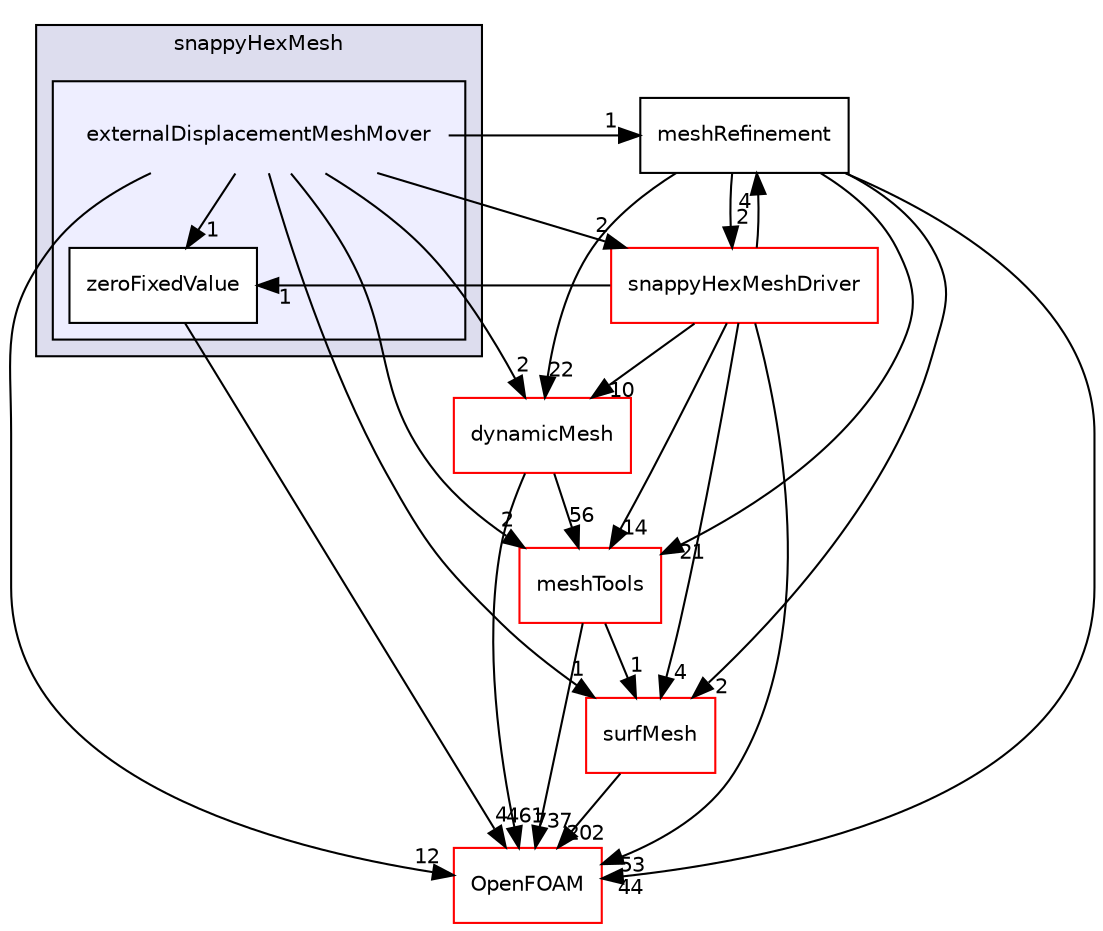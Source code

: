 digraph "src/mesh/snappyHexMesh/externalDisplacementMeshMover" {
  bgcolor=transparent;
  compound=true
  node [ fontsize="10", fontname="Helvetica"];
  edge [ labelfontsize="10", labelfontname="Helvetica"];
  subgraph clusterdir_b8488229094ef0b4d530549afea57c74 {
    graph [ bgcolor="#ddddee", pencolor="black", label="snappyHexMesh" fontname="Helvetica", fontsize="10", URL="dir_b8488229094ef0b4d530549afea57c74.html"]
  subgraph clusterdir_f4c152d6f66387c0ffa38473b68db86b {
    graph [ bgcolor="#eeeeff", pencolor="black", label="" URL="dir_f4c152d6f66387c0ffa38473b68db86b.html"];
    dir_f4c152d6f66387c0ffa38473b68db86b [shape=plaintext label="externalDisplacementMeshMover"];
    dir_60af0f88b43715a1fa80fe697fbc9bf5 [shape=box label="zeroFixedValue" color="black" fillcolor="white" style="filled" URL="dir_60af0f88b43715a1fa80fe697fbc9bf5.html"];
  }
  }
  dir_8ccce68d8eb6c31356e7a13ae3680829 [shape=box label="meshRefinement" URL="dir_8ccce68d8eb6c31356e7a13ae3680829.html"];
  dir_0a88fe22feb23ce5f078a04a1df67721 [shape=box label="surfMesh" color="red" URL="dir_0a88fe22feb23ce5f078a04a1df67721.html"];
  dir_ae30ad0bef50cf391b24c614251bb9fd [shape=box label="meshTools" color="red" URL="dir_ae30ad0bef50cf391b24c614251bb9fd.html"];
  dir_63742796c427c97a292c80f7db71da36 [shape=box label="dynamicMesh" color="red" URL="dir_63742796c427c97a292c80f7db71da36.html"];
  dir_c5473ff19b20e6ec4dfe5c310b3778a8 [shape=box label="OpenFOAM" color="red" URL="dir_c5473ff19b20e6ec4dfe5c310b3778a8.html"];
  dir_d9970e8864166451edb16d942f904562 [shape=box label="snappyHexMeshDriver" color="red" URL="dir_d9970e8864166451edb16d942f904562.html"];
  dir_8ccce68d8eb6c31356e7a13ae3680829->dir_0a88fe22feb23ce5f078a04a1df67721 [headlabel="2", labeldistance=1.5 headhref="dir_001736_002685.html"];
  dir_8ccce68d8eb6c31356e7a13ae3680829->dir_ae30ad0bef50cf391b24c614251bb9fd [headlabel="21", labeldistance=1.5 headhref="dir_001736_001746.html"];
  dir_8ccce68d8eb6c31356e7a13ae3680829->dir_63742796c427c97a292c80f7db71da36 [headlabel="22", labeldistance=1.5 headhref="dir_001736_000802.html"];
  dir_8ccce68d8eb6c31356e7a13ae3680829->dir_c5473ff19b20e6ec4dfe5c310b3778a8 [headlabel="44", labeldistance=1.5 headhref="dir_001736_001892.html"];
  dir_8ccce68d8eb6c31356e7a13ae3680829->dir_d9970e8864166451edb16d942f904562 [headlabel="2", labeldistance=1.5 headhref="dir_001736_001740.html"];
  dir_0a88fe22feb23ce5f078a04a1df67721->dir_c5473ff19b20e6ec4dfe5c310b3778a8 [headlabel="202", labeldistance=1.5 headhref="dir_002685_001892.html"];
  dir_ae30ad0bef50cf391b24c614251bb9fd->dir_0a88fe22feb23ce5f078a04a1df67721 [headlabel="1", labeldistance=1.5 headhref="dir_001746_002685.html"];
  dir_ae30ad0bef50cf391b24c614251bb9fd->dir_c5473ff19b20e6ec4dfe5c310b3778a8 [headlabel="737", labeldistance=1.5 headhref="dir_001746_001892.html"];
  dir_63742796c427c97a292c80f7db71da36->dir_ae30ad0bef50cf391b24c614251bb9fd [headlabel="56", labeldistance=1.5 headhref="dir_000802_001746.html"];
  dir_63742796c427c97a292c80f7db71da36->dir_c5473ff19b20e6ec4dfe5c310b3778a8 [headlabel="461", labeldistance=1.5 headhref="dir_000802_001892.html"];
  dir_f4c152d6f66387c0ffa38473b68db86b->dir_8ccce68d8eb6c31356e7a13ae3680829 [headlabel="1", labeldistance=1.5 headhref="dir_001734_001736.html"];
  dir_f4c152d6f66387c0ffa38473b68db86b->dir_0a88fe22feb23ce5f078a04a1df67721 [headlabel="1", labeldistance=1.5 headhref="dir_001734_002685.html"];
  dir_f4c152d6f66387c0ffa38473b68db86b->dir_ae30ad0bef50cf391b24c614251bb9fd [headlabel="2", labeldistance=1.5 headhref="dir_001734_001746.html"];
  dir_f4c152d6f66387c0ffa38473b68db86b->dir_63742796c427c97a292c80f7db71da36 [headlabel="2", labeldistance=1.5 headhref="dir_001734_000802.html"];
  dir_f4c152d6f66387c0ffa38473b68db86b->dir_c5473ff19b20e6ec4dfe5c310b3778a8 [headlabel="12", labeldistance=1.5 headhref="dir_001734_001892.html"];
  dir_f4c152d6f66387c0ffa38473b68db86b->dir_d9970e8864166451edb16d942f904562 [headlabel="2", labeldistance=1.5 headhref="dir_001734_001740.html"];
  dir_f4c152d6f66387c0ffa38473b68db86b->dir_60af0f88b43715a1fa80fe697fbc9bf5 [headlabel="1", labeldistance=1.5 headhref="dir_001734_001735.html"];
  dir_d9970e8864166451edb16d942f904562->dir_8ccce68d8eb6c31356e7a13ae3680829 [headlabel="4", labeldistance=1.5 headhref="dir_001740_001736.html"];
  dir_d9970e8864166451edb16d942f904562->dir_0a88fe22feb23ce5f078a04a1df67721 [headlabel="4", labeldistance=1.5 headhref="dir_001740_002685.html"];
  dir_d9970e8864166451edb16d942f904562->dir_ae30ad0bef50cf391b24c614251bb9fd [headlabel="14", labeldistance=1.5 headhref="dir_001740_001746.html"];
  dir_d9970e8864166451edb16d942f904562->dir_63742796c427c97a292c80f7db71da36 [headlabel="10", labeldistance=1.5 headhref="dir_001740_000802.html"];
  dir_d9970e8864166451edb16d942f904562->dir_c5473ff19b20e6ec4dfe5c310b3778a8 [headlabel="53", labeldistance=1.5 headhref="dir_001740_001892.html"];
  dir_d9970e8864166451edb16d942f904562->dir_60af0f88b43715a1fa80fe697fbc9bf5 [headlabel="1", labeldistance=1.5 headhref="dir_001740_001735.html"];
  dir_60af0f88b43715a1fa80fe697fbc9bf5->dir_c5473ff19b20e6ec4dfe5c310b3778a8 [headlabel="4", labeldistance=1.5 headhref="dir_001735_001892.html"];
}
